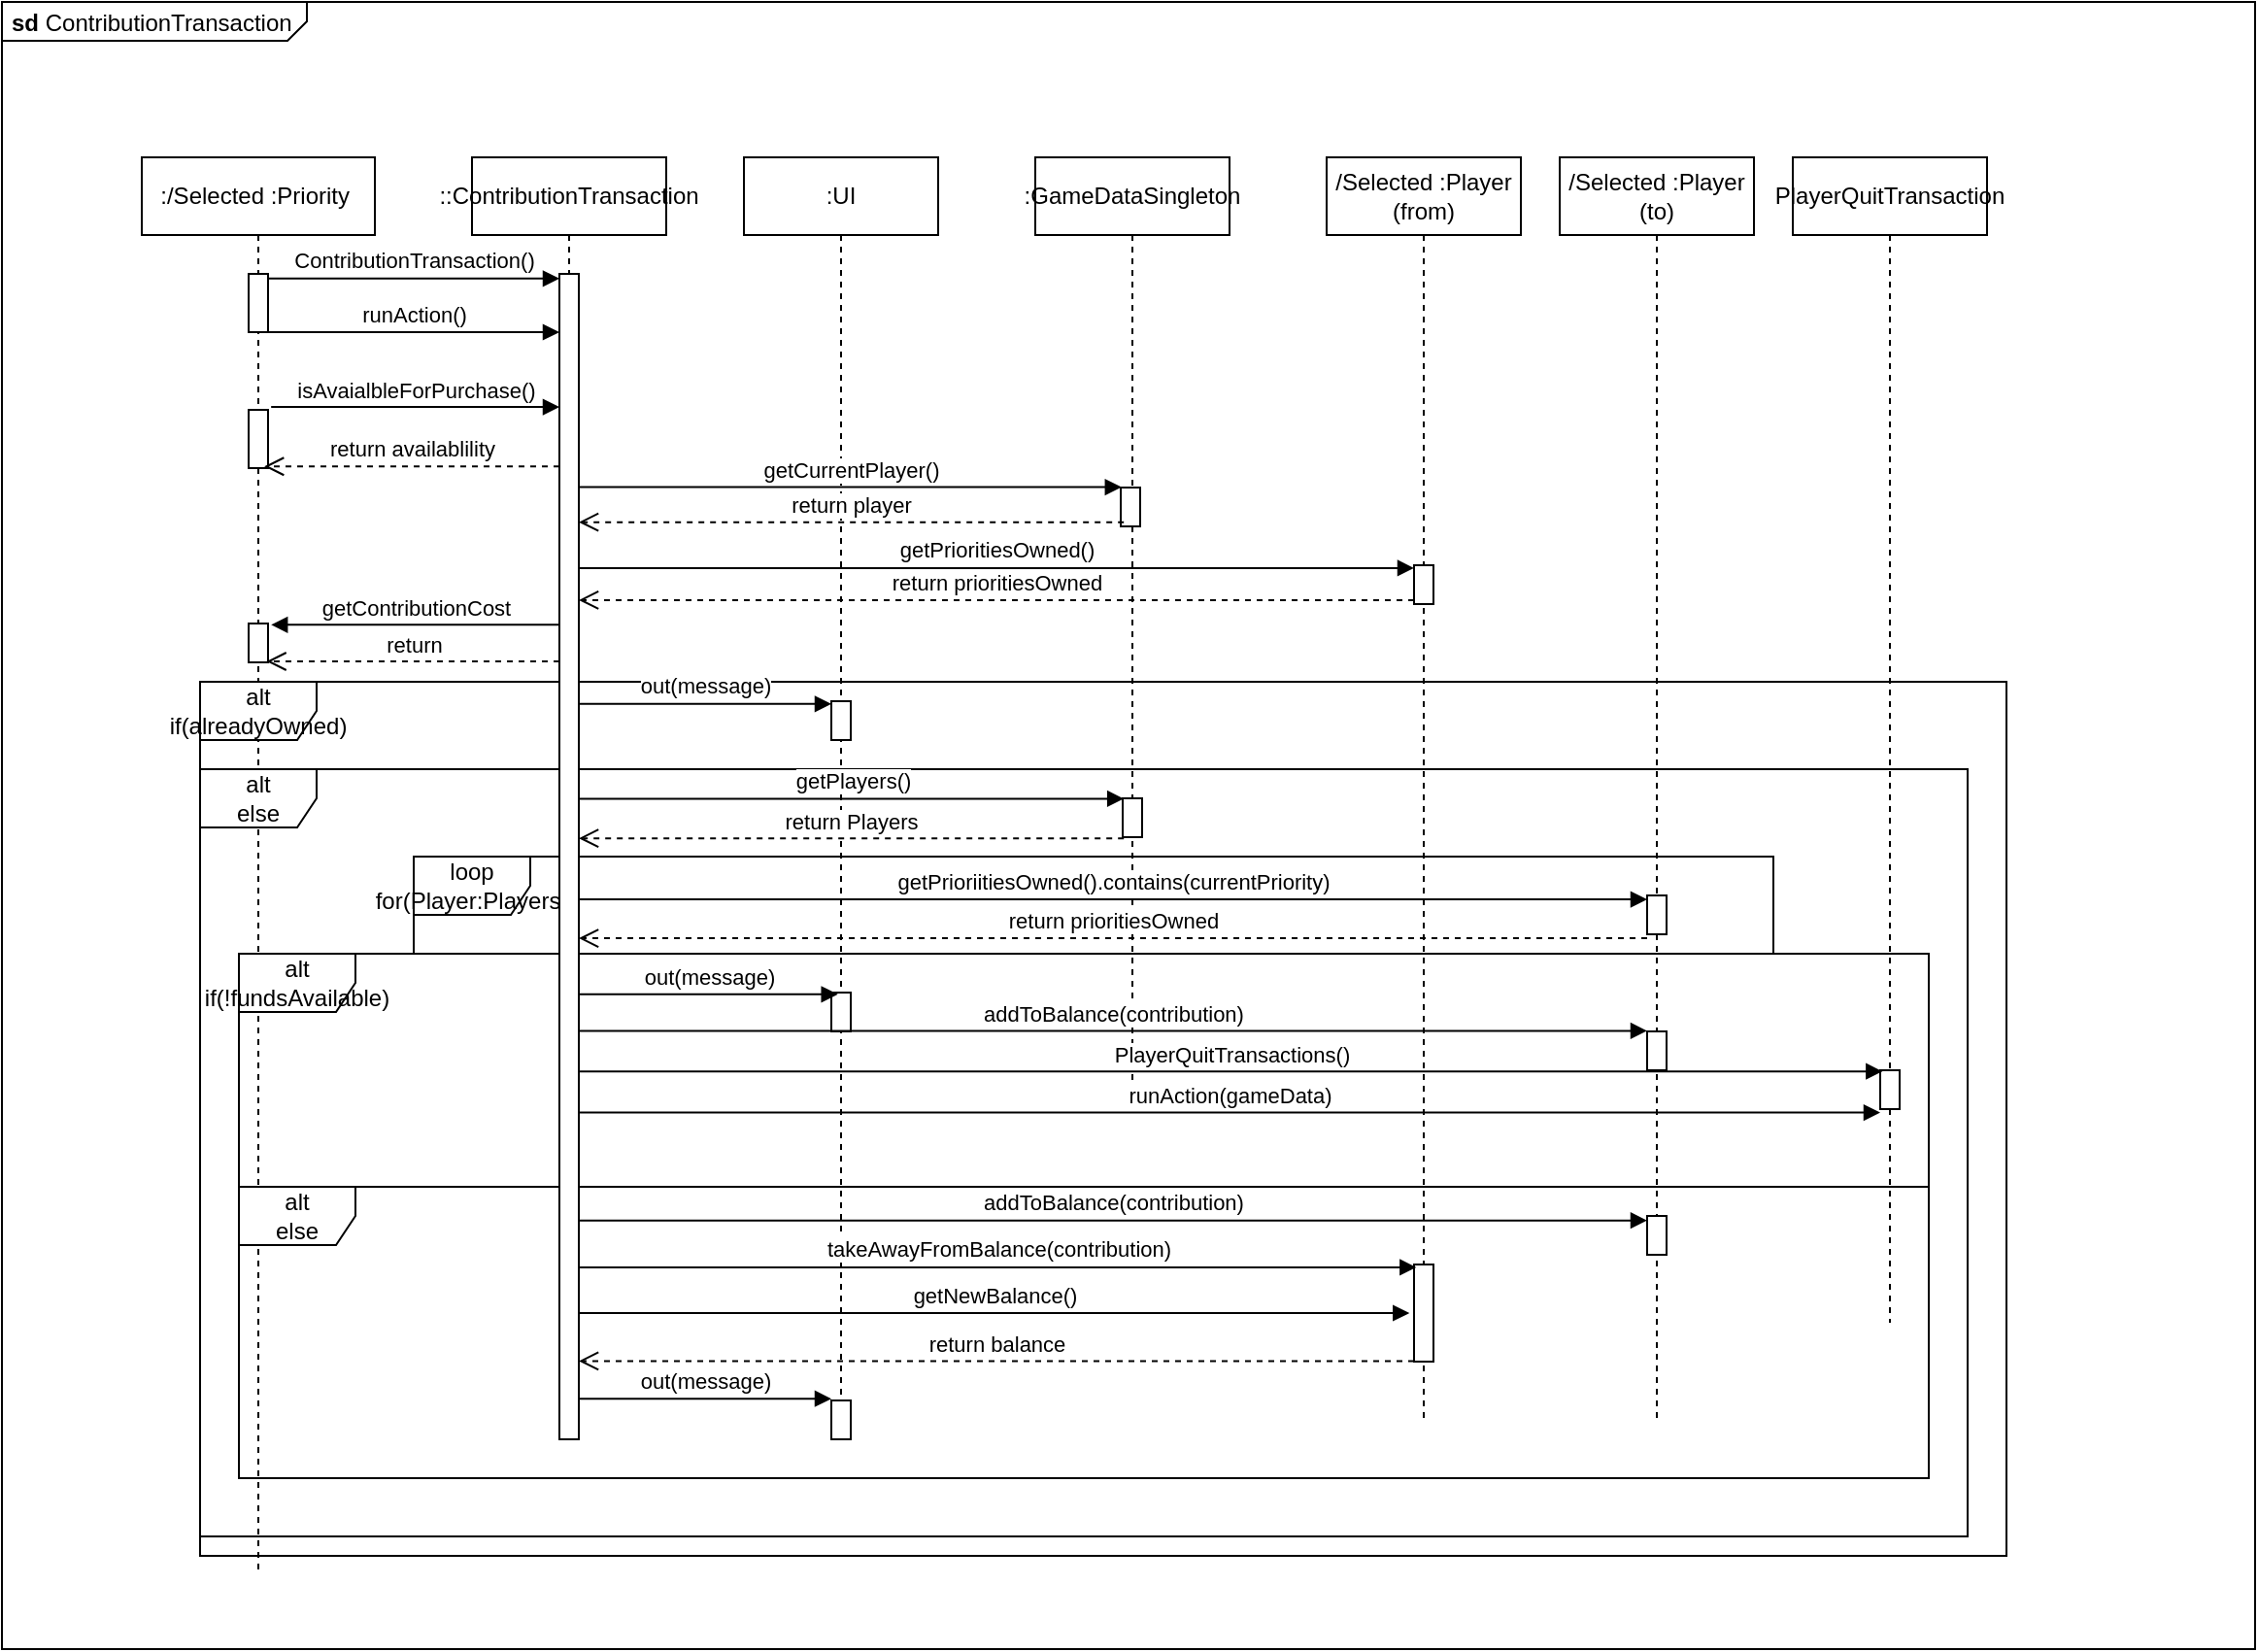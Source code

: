 <mxfile version="14.4.3" type="device"><diagram id="0P9bX7W2_oz4XRNX1O3o" name="Page-1"><mxGraphModel dx="1097" dy="689" grid="1" gridSize="10" guides="1" tooltips="1" connect="1" arrows="1" fold="1" page="1" pageScale="1" pageWidth="827" pageHeight="1169" math="0" shadow="0"><root><mxCell id="0"/><mxCell id="1" parent="0"/><mxCell id="UM6wJjbNWI5kjreguVcG-3" value="&lt;p style=&quot;margin: 0px ; margin-top: 4px ; margin-left: 5px ; text-align: left&quot;&gt;&lt;b&gt;sd&lt;/b&gt;&amp;nbsp;ContributionTransaction&lt;/p&gt;" style="html=1;shape=mxgraph.sysml.package;overflow=fill;labelX=157.76;align=left;spacingLeft=5;verticalAlign=top;spacingTop=-3;" vertex="1" parent="1"><mxGeometry x="50" y="22" width="1160" height="848" as="geometry"/></mxCell><mxCell id="PiZOsmySo4Vb1-g8OR9f-1" value=":/Selected :Priority&amp;nbsp;" style="shape=umlLifeline;perimeter=lifelinePerimeter;whiteSpace=wrap;html=1;container=1;collapsible=0;recursiveResize=0;outlineConnect=0;" parent="1" vertex="1"><mxGeometry x="122" y="102" width="120" height="730" as="geometry"/></mxCell><mxCell id="PiZOsmySo4Vb1-g8OR9f-53" value="alt&lt;br&gt;else" style="shape=umlFrame;whiteSpace=wrap;html=1;" parent="PiZOsmySo4Vb1-g8OR9f-1" vertex="1"><mxGeometry x="30" y="315" width="910" height="395" as="geometry"/></mxCell><mxCell id="PiZOsmySo4Vb1-g8OR9f-51" value="alt&lt;br&gt;if(alreadyOwned)" style="shape=umlFrame;whiteSpace=wrap;html=1;" parent="PiZOsmySo4Vb1-g8OR9f-1" vertex="1"><mxGeometry x="30" y="270" width="930" height="450" as="geometry"/></mxCell><mxCell id="PiZOsmySo4Vb1-g8OR9f-6" value="" style="html=1;points=[];perimeter=orthogonalPerimeter;" parent="PiZOsmySo4Vb1-g8OR9f-1" vertex="1"><mxGeometry x="55" y="60" width="10" height="30" as="geometry"/></mxCell><mxCell id="PiZOsmySo4Vb1-g8OR9f-10" value="" style="html=1;points=[];perimeter=orthogonalPerimeter;" parent="PiZOsmySo4Vb1-g8OR9f-1" vertex="1"><mxGeometry x="55" y="130" width="10" height="30" as="geometry"/></mxCell><mxCell id="PiZOsmySo4Vb1-g8OR9f-25" value="" style="html=1;points=[];perimeter=orthogonalPerimeter;" parent="PiZOsmySo4Vb1-g8OR9f-1" vertex="1"><mxGeometry x="55" y="240" width="10" height="20" as="geometry"/></mxCell><mxCell id="PiZOsmySo4Vb1-g8OR9f-48" value="loop&lt;br&gt;for(Player:Players)" style="shape=umlFrame;whiteSpace=wrap;html=1;" parent="PiZOsmySo4Vb1-g8OR9f-1" vertex="1"><mxGeometry x="140" y="360" width="700" height="50" as="geometry"/></mxCell><mxCell id="PiZOsmySo4Vb1-g8OR9f-55" value="alt&lt;br&gt;if(!fundsAvailable)" style="shape=umlFrame;whiteSpace=wrap;html=1;" parent="PiZOsmySo4Vb1-g8OR9f-1" vertex="1"><mxGeometry x="50" y="410" width="870" height="120" as="geometry"/></mxCell><mxCell id="PiZOsmySo4Vb1-g8OR9f-56" value="alt&lt;br&gt;else" style="shape=umlFrame;whiteSpace=wrap;html=1;" parent="PiZOsmySo4Vb1-g8OR9f-1" vertex="1"><mxGeometry x="50" y="530" width="870" height="150" as="geometry"/></mxCell><mxCell id="PiZOsmySo4Vb1-g8OR9f-2" value="::ContributionTransaction" style="shape=umlLifeline;perimeter=lifelinePerimeter;whiteSpace=wrap;html=1;container=1;collapsible=0;recursiveResize=0;outlineConnect=0;" parent="1" vertex="1"><mxGeometry x="292" y="102" width="100" height="660" as="geometry"/></mxCell><mxCell id="PiZOsmySo4Vb1-g8OR9f-5" value="" style="html=1;points=[];perimeter=orthogonalPerimeter;" parent="PiZOsmySo4Vb1-g8OR9f-2" vertex="1"><mxGeometry x="45" y="60" width="10" height="600" as="geometry"/></mxCell><mxCell id="PiZOsmySo4Vb1-g8OR9f-3" value=":UI" style="shape=umlLifeline;perimeter=lifelinePerimeter;whiteSpace=wrap;html=1;container=1;collapsible=0;recursiveResize=0;outlineConnect=0;" parent="1" vertex="1"><mxGeometry x="432" y="102" width="100" height="640" as="geometry"/></mxCell><mxCell id="PiZOsmySo4Vb1-g8OR9f-12" value="" style="html=1;points=[];perimeter=orthogonalPerimeter;" parent="PiZOsmySo4Vb1-g8OR9f-3" vertex="1"><mxGeometry x="45" y="280" width="10" height="20" as="geometry"/></mxCell><mxCell id="PiZOsmySo4Vb1-g8OR9f-36" value="" style="html=1;points=[];perimeter=orthogonalPerimeter;" parent="PiZOsmySo4Vb1-g8OR9f-3" vertex="1"><mxGeometry x="45" y="430" width="10" height="20" as="geometry"/></mxCell><mxCell id="PiZOsmySo4Vb1-g8OR9f-4" value="ContributionTransaction()" style="html=1;verticalAlign=bottom;endArrow=block;entryX=0;entryY=0.004;entryDx=0;entryDy=0;entryPerimeter=0;" parent="1" source="PiZOsmySo4Vb1-g8OR9f-6" target="PiZOsmySo4Vb1-g8OR9f-5" edge="1"><mxGeometry width="80" relative="1" as="geometry"><mxPoint x="242" y="182" as="sourcePoint"/><mxPoint x="322" y="182" as="targetPoint"/></mxGeometry></mxCell><mxCell id="PiZOsmySo4Vb1-g8OR9f-7" value="runAction()" style="html=1;verticalAlign=bottom;endArrow=block;" parent="1" source="PiZOsmySo4Vb1-g8OR9f-6" target="PiZOsmySo4Vb1-g8OR9f-5" edge="1"><mxGeometry width="80" relative="1" as="geometry"><mxPoint x="212" y="192" as="sourcePoint"/><mxPoint x="292" y="192" as="targetPoint"/><Array as="points"><mxPoint x="302" y="192"/></Array></mxGeometry></mxCell><mxCell id="PiZOsmySo4Vb1-g8OR9f-9" value="return availablility" style="html=1;verticalAlign=bottom;endArrow=open;dashed=1;endSize=8;entryX=0.806;entryY=0.971;entryDx=0;entryDy=0;entryPerimeter=0;" parent="1" source="PiZOsmySo4Vb1-g8OR9f-5" target="PiZOsmySo4Vb1-g8OR9f-10" edge="1"><mxGeometry relative="1" as="geometry"><mxPoint x="312" y="232" as="sourcePoint"/><mxPoint x="232" y="232" as="targetPoint"/></mxGeometry></mxCell><mxCell id="PiZOsmySo4Vb1-g8OR9f-8" value="isAvaialbleForPurchase()" style="html=1;verticalAlign=bottom;endArrow=block;exitX=1.159;exitY=-0.049;exitDx=0;exitDy=0;exitPerimeter=0;" parent="1" source="PiZOsmySo4Vb1-g8OR9f-10" target="PiZOsmySo4Vb1-g8OR9f-5" edge="1"><mxGeometry width="80" relative="1" as="geometry"><mxPoint x="232" y="212" as="sourcePoint"/><mxPoint x="312" y="212" as="targetPoint"/></mxGeometry></mxCell><mxCell id="PiZOsmySo4Vb1-g8OR9f-11" value="out(message)" style="html=1;verticalAlign=bottom;endArrow=block;entryX=0;entryY=0.069;entryDx=0;entryDy=0;entryPerimeter=0;" parent="1" source="PiZOsmySo4Vb1-g8OR9f-5" target="PiZOsmySo4Vb1-g8OR9f-12" edge="1"><mxGeometry width="80" relative="1" as="geometry"><mxPoint x="412" y="292" as="sourcePoint"/><mxPoint x="492" y="292" as="targetPoint"/></mxGeometry></mxCell><mxCell id="PiZOsmySo4Vb1-g8OR9f-13" value=":GameDataSingleton" style="shape=umlLifeline;perimeter=lifelinePerimeter;whiteSpace=wrap;html=1;container=1;collapsible=0;recursiveResize=0;outlineConnect=0;" parent="1" vertex="1"><mxGeometry x="582" y="102" width="100" height="480" as="geometry"/></mxCell><mxCell id="PiZOsmySo4Vb1-g8OR9f-14" value="" style="html=1;points=[];perimeter=orthogonalPerimeter;" parent="PiZOsmySo4Vb1-g8OR9f-13" vertex="1"><mxGeometry x="45" y="330" width="10" height="20" as="geometry"/></mxCell><mxCell id="PiZOsmySo4Vb1-g8OR9f-20" value="" style="html=1;points=[];perimeter=orthogonalPerimeter;" parent="PiZOsmySo4Vb1-g8OR9f-13" vertex="1"><mxGeometry x="44" y="170" width="10" height="20" as="geometry"/></mxCell><mxCell id="PiZOsmySo4Vb1-g8OR9f-16" value="return Players" style="html=1;verticalAlign=bottom;endArrow=open;dashed=1;endSize=8;exitX=0.059;exitY=1.029;exitDx=0;exitDy=0;exitPerimeter=0;" parent="1" source="PiZOsmySo4Vb1-g8OR9f-14" target="PiZOsmySo4Vb1-g8OR9f-5" edge="1"><mxGeometry relative="1" as="geometry"><mxPoint x="472" y="372" as="sourcePoint"/><mxPoint x="392" y="372" as="targetPoint"/></mxGeometry></mxCell><mxCell id="PiZOsmySo4Vb1-g8OR9f-15" value="getPlayers()" style="html=1;verticalAlign=bottom;endArrow=block;entryX=0.059;entryY=0.01;entryDx=0;entryDy=0;entryPerimeter=0;" parent="1" source="PiZOsmySo4Vb1-g8OR9f-5" target="PiZOsmySo4Vb1-g8OR9f-14" edge="1"><mxGeometry width="80" relative="1" as="geometry"><mxPoint x="382" y="322" as="sourcePoint"/><mxPoint x="462" y="322" as="targetPoint"/></mxGeometry></mxCell><mxCell id="PiZOsmySo4Vb1-g8OR9f-17" value="/Selected :Player&lt;br&gt;(from)" style="shape=umlLifeline;perimeter=lifelinePerimeter;whiteSpace=wrap;html=1;container=1;collapsible=0;recursiveResize=0;outlineConnect=0;" parent="1" vertex="1"><mxGeometry x="732" y="102" width="100" height="650" as="geometry"/></mxCell><mxCell id="PiZOsmySo4Vb1-g8OR9f-22" value="" style="html=1;points=[];perimeter=orthogonalPerimeter;" parent="PiZOsmySo4Vb1-g8OR9f-17" vertex="1"><mxGeometry x="45" y="210" width="10" height="20" as="geometry"/></mxCell><mxCell id="PiZOsmySo4Vb1-g8OR9f-40" value="" style="html=1;points=[];perimeter=orthogonalPerimeter;" parent="PiZOsmySo4Vb1-g8OR9f-17" vertex="1"><mxGeometry x="45" y="570" width="10" height="50" as="geometry"/></mxCell><mxCell id="PiZOsmySo4Vb1-g8OR9f-18" value="/Selected :Player&lt;br&gt;(to)" style="shape=umlLifeline;perimeter=lifelinePerimeter;whiteSpace=wrap;html=1;container=1;collapsible=0;recursiveResize=0;outlineConnect=0;" parent="1" vertex="1"><mxGeometry x="852" y="102" width="100" height="650" as="geometry"/></mxCell><mxCell id="PiZOsmySo4Vb1-g8OR9f-28" value="" style="html=1;points=[];perimeter=orthogonalPerimeter;" parent="PiZOsmySo4Vb1-g8OR9f-18" vertex="1"><mxGeometry x="45" y="380" width="10" height="20" as="geometry"/></mxCell><mxCell id="PiZOsmySo4Vb1-g8OR9f-37" value="" style="html=1;points=[];perimeter=orthogonalPerimeter;" parent="PiZOsmySo4Vb1-g8OR9f-18" vertex="1"><mxGeometry x="45" y="450" width="10" height="20" as="geometry"/></mxCell><mxCell id="PiZOsmySo4Vb1-g8OR9f-43" value="" style="html=1;points=[];perimeter=orthogonalPerimeter;" parent="PiZOsmySo4Vb1-g8OR9f-18" vertex="1"><mxGeometry x="45" y="545" width="10" height="20" as="geometry"/></mxCell><mxCell id="PiZOsmySo4Vb1-g8OR9f-19" value="getCurrentPlayer()" style="html=1;verticalAlign=bottom;endArrow=block;entryX=0.041;entryY=-0.01;entryDx=0;entryDy=0;entryPerimeter=0;" parent="1" source="PiZOsmySo4Vb1-g8OR9f-5" target="PiZOsmySo4Vb1-g8OR9f-20" edge="1"><mxGeometry width="80" relative="1" as="geometry"><mxPoint x="372" y="272" as="sourcePoint"/><mxPoint x="452" y="272" as="targetPoint"/></mxGeometry></mxCell><mxCell id="PiZOsmySo4Vb1-g8OR9f-21" value="return player" style="html=1;verticalAlign=bottom;endArrow=open;dashed=1;endSize=8;exitX=0.159;exitY=0.892;exitDx=0;exitDy=0;exitPerimeter=0;" parent="1" source="PiZOsmySo4Vb1-g8OR9f-20" target="PiZOsmySo4Vb1-g8OR9f-5" edge="1"><mxGeometry relative="1" as="geometry"><mxPoint x="612" y="292" as="sourcePoint"/><mxPoint x="532" y="292" as="targetPoint"/></mxGeometry></mxCell><mxCell id="PiZOsmySo4Vb1-g8OR9f-23" value="getPrioritiesOwned()" style="html=1;verticalAlign=bottom;endArrow=block;entryX=0;entryY=0.074;entryDx=0;entryDy=0;entryPerimeter=0;" parent="1" source="PiZOsmySo4Vb1-g8OR9f-5" target="PiZOsmySo4Vb1-g8OR9f-22" edge="1"><mxGeometry width="80" relative="1" as="geometry"><mxPoint x="392" y="332" as="sourcePoint"/><mxPoint x="472" y="332" as="targetPoint"/></mxGeometry></mxCell><mxCell id="PiZOsmySo4Vb1-g8OR9f-24" value="return prioritiesOwned" style="html=1;verticalAlign=bottom;endArrow=open;dashed=1;endSize=8;exitX=0;exitY=0.897;exitDx=0;exitDy=0;exitPerimeter=0;" parent="1" source="PiZOsmySo4Vb1-g8OR9f-22" target="PiZOsmySo4Vb1-g8OR9f-5" edge="1"><mxGeometry relative="1" as="geometry"><mxPoint x="622" y="352" as="sourcePoint"/><mxPoint x="542" y="352" as="targetPoint"/></mxGeometry></mxCell><mxCell id="PiZOsmySo4Vb1-g8OR9f-26" value="getContributionCost" style="html=1;verticalAlign=bottom;endArrow=block;entryX=1.159;entryY=0.034;entryDx=0;entryDy=0;entryPerimeter=0;" parent="1" source="PiZOsmySo4Vb1-g8OR9f-5" target="PiZOsmySo4Vb1-g8OR9f-25" edge="1"><mxGeometry width="80" relative="1" as="geometry"><mxPoint x="232" y="362" as="sourcePoint"/><mxPoint x="312" y="362" as="targetPoint"/></mxGeometry></mxCell><mxCell id="PiZOsmySo4Vb1-g8OR9f-27" value="return" style="html=1;verticalAlign=bottom;endArrow=open;dashed=1;endSize=8;entryX=0.924;entryY=0.975;entryDx=0;entryDy=0;entryPerimeter=0;" parent="1" source="PiZOsmySo4Vb1-g8OR9f-5" target="PiZOsmySo4Vb1-g8OR9f-25" edge="1"><mxGeometry relative="1" as="geometry"><mxPoint x="322" y="392" as="sourcePoint"/><mxPoint x="242" y="392" as="targetPoint"/></mxGeometry></mxCell><mxCell id="PiZOsmySo4Vb1-g8OR9f-30" value="return prioritiesOwned" style="html=1;verticalAlign=bottom;endArrow=open;dashed=1;endSize=8;exitX=0;exitY=1.103;exitDx=0;exitDy=0;exitPerimeter=0;" parent="1" source="PiZOsmySo4Vb1-g8OR9f-28" target="PiZOsmySo4Vb1-g8OR9f-5" edge="1"><mxGeometry relative="1" as="geometry"><mxPoint x="462" y="502" as="sourcePoint"/><mxPoint x="382" y="502" as="targetPoint"/></mxGeometry></mxCell><mxCell id="PiZOsmySo4Vb1-g8OR9f-29" value="getPrioriitiesOwned().contains(currentPriority)" style="html=1;verticalAlign=bottom;endArrow=block;entryX=0;entryY=0.103;entryDx=0;entryDy=0;entryPerimeter=0;" parent="1" source="PiZOsmySo4Vb1-g8OR9f-5" target="PiZOsmySo4Vb1-g8OR9f-28" edge="1"><mxGeometry width="80" relative="1" as="geometry"><mxPoint x="362" y="492" as="sourcePoint"/><mxPoint x="462" y="482" as="targetPoint"/></mxGeometry></mxCell><mxCell id="PiZOsmySo4Vb1-g8OR9f-31" value="PlayerQuitTransaction" style="shape=umlLifeline;perimeter=lifelinePerimeter;whiteSpace=wrap;html=1;container=1;collapsible=0;recursiveResize=0;outlineConnect=0;" parent="1" vertex="1"><mxGeometry x="972" y="102" width="100" height="600" as="geometry"/></mxCell><mxCell id="PiZOsmySo4Vb1-g8OR9f-32" value="" style="html=1;points=[];perimeter=orthogonalPerimeter;" parent="PiZOsmySo4Vb1-g8OR9f-31" vertex="1"><mxGeometry x="45" y="470" width="10" height="20" as="geometry"/></mxCell><mxCell id="PiZOsmySo4Vb1-g8OR9f-33" value="PlayerQuitTransactions()" style="html=1;verticalAlign=bottom;endArrow=block;entryX=0.118;entryY=0.029;entryDx=0;entryDy=0;entryPerimeter=0;" parent="1" source="PiZOsmySo4Vb1-g8OR9f-5" target="PiZOsmySo4Vb1-g8OR9f-32" edge="1"><mxGeometry width="80" relative="1" as="geometry"><mxPoint x="347" y="557.58" as="sourcePoint"/><mxPoint x="492" y="612" as="targetPoint"/></mxGeometry></mxCell><mxCell id="PiZOsmySo4Vb1-g8OR9f-35" value="runAction(gameData)" style="html=1;verticalAlign=bottom;endArrow=block;entryX=0;entryY=1.088;entryDx=0;entryDy=0;entryPerimeter=0;" parent="1" source="PiZOsmySo4Vb1-g8OR9f-5" target="PiZOsmySo4Vb1-g8OR9f-32" edge="1"><mxGeometry width="80" relative="1" as="geometry"><mxPoint x="347" y="578.76" as="sourcePoint"/><mxPoint x="932" y="652" as="targetPoint"/></mxGeometry></mxCell><mxCell id="PiZOsmySo4Vb1-g8OR9f-38" value="out(message)" style="html=1;verticalAlign=bottom;endArrow=block;entryX=0.335;entryY=0.044;entryDx=0;entryDy=0;entryPerimeter=0;" parent="1" source="PiZOsmySo4Vb1-g8OR9f-5" target="PiZOsmySo4Vb1-g8OR9f-36" edge="1"><mxGeometry width="80" relative="1" as="geometry"><mxPoint x="347" y="512.88" as="sourcePoint"/><mxPoint x="452" y="572" as="targetPoint"/></mxGeometry></mxCell><mxCell id="PiZOsmySo4Vb1-g8OR9f-39" value="addToBalance(contribution)" style="html=1;verticalAlign=bottom;endArrow=block;entryX=0;entryY=-0.015;entryDx=0;entryDy=0;entryPerimeter=0;" parent="1" source="PiZOsmySo4Vb1-g8OR9f-5" target="PiZOsmySo4Vb1-g8OR9f-37" edge="1"><mxGeometry width="80" relative="1" as="geometry"><mxPoint x="347" y="531.7" as="sourcePoint"/><mxPoint x="462" y="592" as="targetPoint"/></mxGeometry></mxCell><mxCell id="PiZOsmySo4Vb1-g8OR9f-42" value="out(message)" style="html=1;verticalAlign=bottom;endArrow=block;entryX=0;entryY=-0.044;entryDx=0;entryDy=0;entryPerimeter=0;" parent="1" source="PiZOsmySo4Vb1-g8OR9f-5" target="PiZOsmySo4Vb1-g8OR9f-41" edge="1"><mxGeometry width="80" relative="1" as="geometry"><mxPoint x="347" y="692.88" as="sourcePoint"/><mxPoint x="480.35" y="692.88" as="targetPoint"/></mxGeometry></mxCell><mxCell id="PiZOsmySo4Vb1-g8OR9f-44" value="addToBalance(contribution)" style="html=1;verticalAlign=bottom;endArrow=block;entryX=0;entryY=0.118;entryDx=0;entryDy=0;entryPerimeter=0;" parent="1" source="PiZOsmySo4Vb1-g8OR9f-5" target="PiZOsmySo4Vb1-g8OR9f-43" edge="1"><mxGeometry width="80" relative="1" as="geometry"><mxPoint x="347" y="599.36" as="sourcePoint"/><mxPoint x="692" y="612" as="targetPoint"/></mxGeometry></mxCell><mxCell id="PiZOsmySo4Vb1-g8OR9f-45" value="takeAwayFromBalance(contribution)" style="html=1;verticalAlign=bottom;endArrow=block;entryX=0.118;entryY=0.029;entryDx=0;entryDy=0;entryPerimeter=0;" parent="1" source="PiZOsmySo4Vb1-g8OR9f-5" target="PiZOsmySo4Vb1-g8OR9f-40" edge="1"><mxGeometry width="80" relative="1" as="geometry"><mxPoint x="347" y="618.45" as="sourcePoint"/><mxPoint x="662" y="632" as="targetPoint"/></mxGeometry></mxCell><mxCell id="PiZOsmySo4Vb1-g8OR9f-46" value="return balance" style="html=1;verticalAlign=bottom;endArrow=open;dashed=1;endSize=8;exitX=0;exitY=0.994;exitDx=0;exitDy=0;exitPerimeter=0;" parent="1" source="PiZOsmySo4Vb1-g8OR9f-40" target="PiZOsmySo4Vb1-g8OR9f-5" edge="1"><mxGeometry relative="1" as="geometry"><mxPoint x="672" y="662" as="sourcePoint"/><mxPoint x="347" y="666.7" as="targetPoint"/></mxGeometry></mxCell><mxCell id="PiZOsmySo4Vb1-g8OR9f-47" value="getNewBalance()" style="html=1;verticalAlign=bottom;endArrow=block;entryX=-0.235;entryY=0.5;entryDx=0;entryDy=0;entryPerimeter=0;" parent="1" source="PiZOsmySo4Vb1-g8OR9f-5" target="PiZOsmySo4Vb1-g8OR9f-40" edge="1"><mxGeometry width="80" relative="1" as="geometry"><mxPoint x="347" y="642" as="sourcePoint"/><mxPoint x="622" y="642" as="targetPoint"/></mxGeometry></mxCell><mxCell id="PiZOsmySo4Vb1-g8OR9f-41" value="" style="html=1;points=[];perimeter=orthogonalPerimeter;" parent="1" vertex="1"><mxGeometry x="477" y="742" width="10" height="20" as="geometry"/></mxCell></root></mxGraphModel></diagram></mxfile>